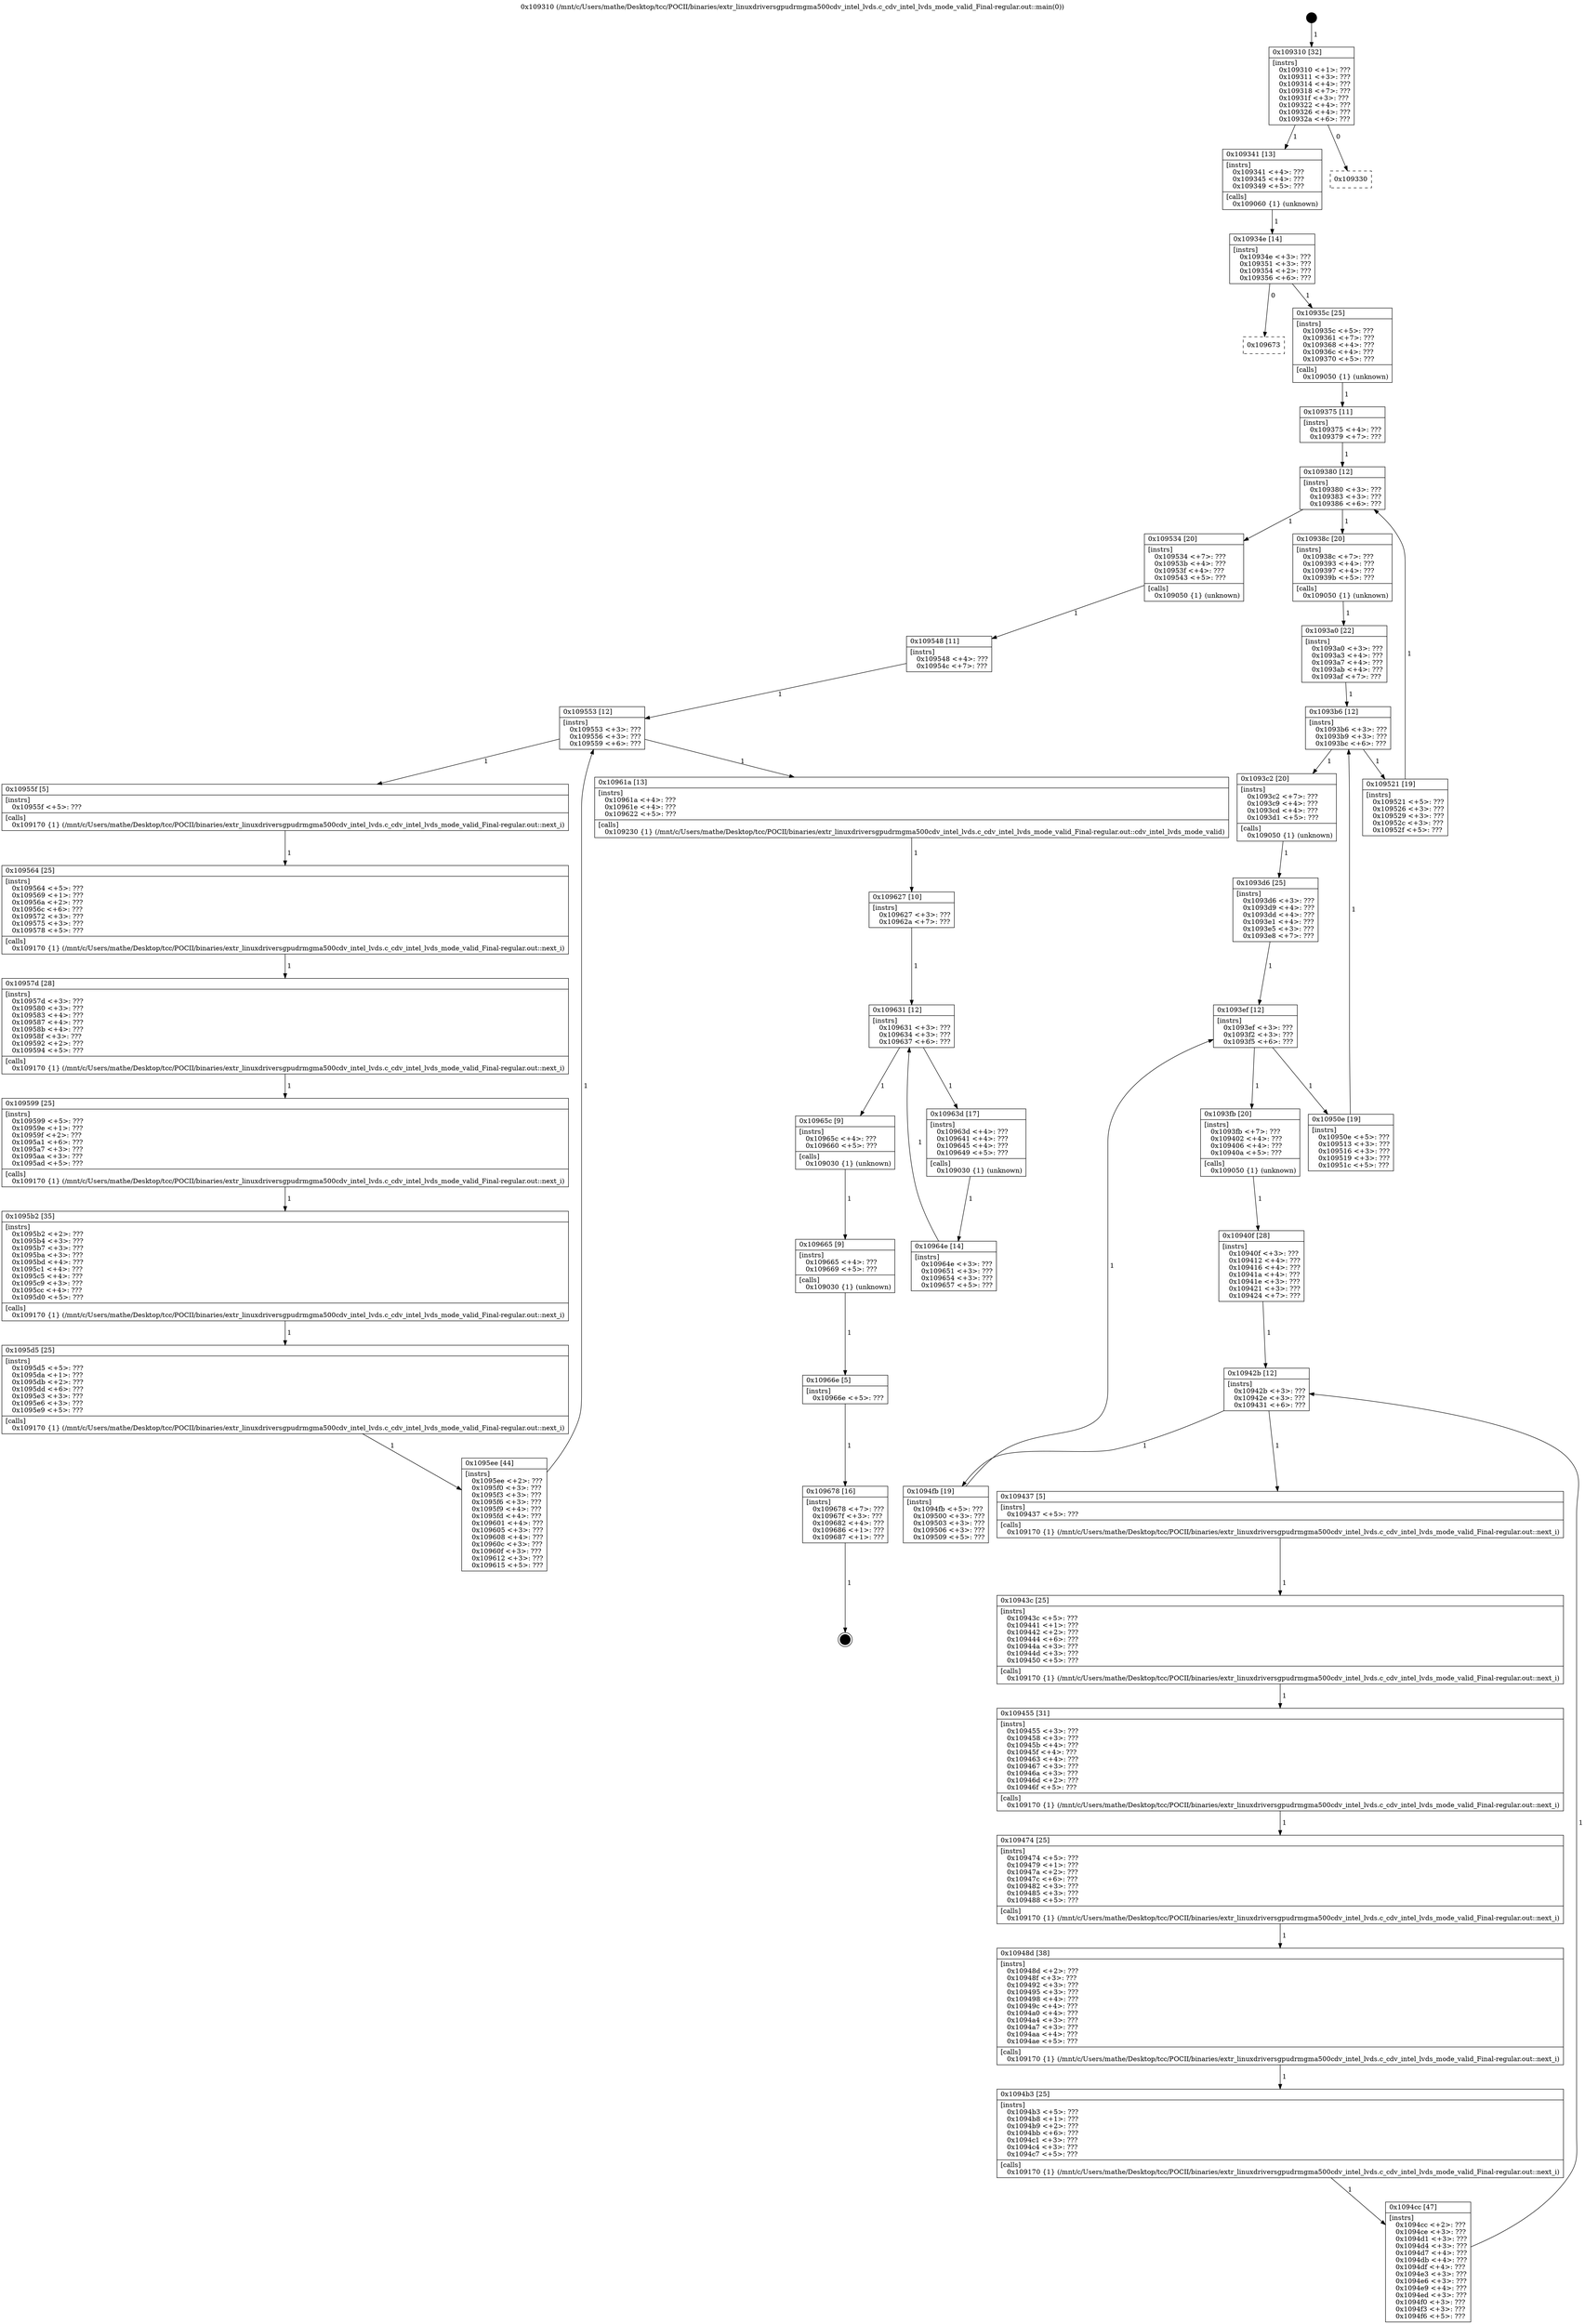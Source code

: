 digraph "0x109310" {
  label = "0x109310 (/mnt/c/Users/mathe/Desktop/tcc/POCII/binaries/extr_linuxdriversgpudrmgma500cdv_intel_lvds.c_cdv_intel_lvds_mode_valid_Final-regular.out::main(0))"
  labelloc = "t"
  node[shape=record]

  Entry [label="",width=0.3,height=0.3,shape=circle,fillcolor=black,style=filled]
  "0x109310" [label="{
     0x109310 [32]\l
     | [instrs]\l
     &nbsp;&nbsp;0x109310 \<+1\>: ???\l
     &nbsp;&nbsp;0x109311 \<+3\>: ???\l
     &nbsp;&nbsp;0x109314 \<+4\>: ???\l
     &nbsp;&nbsp;0x109318 \<+7\>: ???\l
     &nbsp;&nbsp;0x10931f \<+3\>: ???\l
     &nbsp;&nbsp;0x109322 \<+4\>: ???\l
     &nbsp;&nbsp;0x109326 \<+4\>: ???\l
     &nbsp;&nbsp;0x10932a \<+6\>: ???\l
  }"]
  "0x109341" [label="{
     0x109341 [13]\l
     | [instrs]\l
     &nbsp;&nbsp;0x109341 \<+4\>: ???\l
     &nbsp;&nbsp;0x109345 \<+4\>: ???\l
     &nbsp;&nbsp;0x109349 \<+5\>: ???\l
     | [calls]\l
     &nbsp;&nbsp;0x109060 \{1\} (unknown)\l
  }"]
  "0x109330" [label="{
     0x109330\l
  }", style=dashed]
  "0x10934e" [label="{
     0x10934e [14]\l
     | [instrs]\l
     &nbsp;&nbsp;0x10934e \<+3\>: ???\l
     &nbsp;&nbsp;0x109351 \<+3\>: ???\l
     &nbsp;&nbsp;0x109354 \<+2\>: ???\l
     &nbsp;&nbsp;0x109356 \<+6\>: ???\l
  }"]
  "0x109673" [label="{
     0x109673\l
  }", style=dashed]
  "0x10935c" [label="{
     0x10935c [25]\l
     | [instrs]\l
     &nbsp;&nbsp;0x10935c \<+5\>: ???\l
     &nbsp;&nbsp;0x109361 \<+7\>: ???\l
     &nbsp;&nbsp;0x109368 \<+4\>: ???\l
     &nbsp;&nbsp;0x10936c \<+4\>: ???\l
     &nbsp;&nbsp;0x109370 \<+5\>: ???\l
     | [calls]\l
     &nbsp;&nbsp;0x109050 \{1\} (unknown)\l
  }"]
  Exit [label="",width=0.3,height=0.3,shape=circle,fillcolor=black,style=filled,peripheries=2]
  "0x109380" [label="{
     0x109380 [12]\l
     | [instrs]\l
     &nbsp;&nbsp;0x109380 \<+3\>: ???\l
     &nbsp;&nbsp;0x109383 \<+3\>: ???\l
     &nbsp;&nbsp;0x109386 \<+6\>: ???\l
  }"]
  "0x109534" [label="{
     0x109534 [20]\l
     | [instrs]\l
     &nbsp;&nbsp;0x109534 \<+7\>: ???\l
     &nbsp;&nbsp;0x10953b \<+4\>: ???\l
     &nbsp;&nbsp;0x10953f \<+4\>: ???\l
     &nbsp;&nbsp;0x109543 \<+5\>: ???\l
     | [calls]\l
     &nbsp;&nbsp;0x109050 \{1\} (unknown)\l
  }"]
  "0x10938c" [label="{
     0x10938c [20]\l
     | [instrs]\l
     &nbsp;&nbsp;0x10938c \<+7\>: ???\l
     &nbsp;&nbsp;0x109393 \<+4\>: ???\l
     &nbsp;&nbsp;0x109397 \<+4\>: ???\l
     &nbsp;&nbsp;0x10939b \<+5\>: ???\l
     | [calls]\l
     &nbsp;&nbsp;0x109050 \{1\} (unknown)\l
  }"]
  "0x1093b6" [label="{
     0x1093b6 [12]\l
     | [instrs]\l
     &nbsp;&nbsp;0x1093b6 \<+3\>: ???\l
     &nbsp;&nbsp;0x1093b9 \<+3\>: ???\l
     &nbsp;&nbsp;0x1093bc \<+6\>: ???\l
  }"]
  "0x109521" [label="{
     0x109521 [19]\l
     | [instrs]\l
     &nbsp;&nbsp;0x109521 \<+5\>: ???\l
     &nbsp;&nbsp;0x109526 \<+3\>: ???\l
     &nbsp;&nbsp;0x109529 \<+3\>: ???\l
     &nbsp;&nbsp;0x10952c \<+3\>: ???\l
     &nbsp;&nbsp;0x10952f \<+5\>: ???\l
  }"]
  "0x1093c2" [label="{
     0x1093c2 [20]\l
     | [instrs]\l
     &nbsp;&nbsp;0x1093c2 \<+7\>: ???\l
     &nbsp;&nbsp;0x1093c9 \<+4\>: ???\l
     &nbsp;&nbsp;0x1093cd \<+4\>: ???\l
     &nbsp;&nbsp;0x1093d1 \<+5\>: ???\l
     | [calls]\l
     &nbsp;&nbsp;0x109050 \{1\} (unknown)\l
  }"]
  "0x1093ef" [label="{
     0x1093ef [12]\l
     | [instrs]\l
     &nbsp;&nbsp;0x1093ef \<+3\>: ???\l
     &nbsp;&nbsp;0x1093f2 \<+3\>: ???\l
     &nbsp;&nbsp;0x1093f5 \<+6\>: ???\l
  }"]
  "0x10950e" [label="{
     0x10950e [19]\l
     | [instrs]\l
     &nbsp;&nbsp;0x10950e \<+5\>: ???\l
     &nbsp;&nbsp;0x109513 \<+3\>: ???\l
     &nbsp;&nbsp;0x109516 \<+3\>: ???\l
     &nbsp;&nbsp;0x109519 \<+3\>: ???\l
     &nbsp;&nbsp;0x10951c \<+5\>: ???\l
  }"]
  "0x1093fb" [label="{
     0x1093fb [20]\l
     | [instrs]\l
     &nbsp;&nbsp;0x1093fb \<+7\>: ???\l
     &nbsp;&nbsp;0x109402 \<+4\>: ???\l
     &nbsp;&nbsp;0x109406 \<+4\>: ???\l
     &nbsp;&nbsp;0x10940a \<+5\>: ???\l
     | [calls]\l
     &nbsp;&nbsp;0x109050 \{1\} (unknown)\l
  }"]
  "0x10942b" [label="{
     0x10942b [12]\l
     | [instrs]\l
     &nbsp;&nbsp;0x10942b \<+3\>: ???\l
     &nbsp;&nbsp;0x10942e \<+3\>: ???\l
     &nbsp;&nbsp;0x109431 \<+6\>: ???\l
  }"]
  "0x1094fb" [label="{
     0x1094fb [19]\l
     | [instrs]\l
     &nbsp;&nbsp;0x1094fb \<+5\>: ???\l
     &nbsp;&nbsp;0x109500 \<+3\>: ???\l
     &nbsp;&nbsp;0x109503 \<+3\>: ???\l
     &nbsp;&nbsp;0x109506 \<+3\>: ???\l
     &nbsp;&nbsp;0x109509 \<+5\>: ???\l
  }"]
  "0x109437" [label="{
     0x109437 [5]\l
     | [instrs]\l
     &nbsp;&nbsp;0x109437 \<+5\>: ???\l
     | [calls]\l
     &nbsp;&nbsp;0x109170 \{1\} (/mnt/c/Users/mathe/Desktop/tcc/POCII/binaries/extr_linuxdriversgpudrmgma500cdv_intel_lvds.c_cdv_intel_lvds_mode_valid_Final-regular.out::next_i)\l
  }"]
  "0x10943c" [label="{
     0x10943c [25]\l
     | [instrs]\l
     &nbsp;&nbsp;0x10943c \<+5\>: ???\l
     &nbsp;&nbsp;0x109441 \<+1\>: ???\l
     &nbsp;&nbsp;0x109442 \<+2\>: ???\l
     &nbsp;&nbsp;0x109444 \<+6\>: ???\l
     &nbsp;&nbsp;0x10944a \<+3\>: ???\l
     &nbsp;&nbsp;0x10944d \<+3\>: ???\l
     &nbsp;&nbsp;0x109450 \<+5\>: ???\l
     | [calls]\l
     &nbsp;&nbsp;0x109170 \{1\} (/mnt/c/Users/mathe/Desktop/tcc/POCII/binaries/extr_linuxdriversgpudrmgma500cdv_intel_lvds.c_cdv_intel_lvds_mode_valid_Final-regular.out::next_i)\l
  }"]
  "0x109455" [label="{
     0x109455 [31]\l
     | [instrs]\l
     &nbsp;&nbsp;0x109455 \<+3\>: ???\l
     &nbsp;&nbsp;0x109458 \<+3\>: ???\l
     &nbsp;&nbsp;0x10945b \<+4\>: ???\l
     &nbsp;&nbsp;0x10945f \<+4\>: ???\l
     &nbsp;&nbsp;0x109463 \<+4\>: ???\l
     &nbsp;&nbsp;0x109467 \<+3\>: ???\l
     &nbsp;&nbsp;0x10946a \<+3\>: ???\l
     &nbsp;&nbsp;0x10946d \<+2\>: ???\l
     &nbsp;&nbsp;0x10946f \<+5\>: ???\l
     | [calls]\l
     &nbsp;&nbsp;0x109170 \{1\} (/mnt/c/Users/mathe/Desktop/tcc/POCII/binaries/extr_linuxdriversgpudrmgma500cdv_intel_lvds.c_cdv_intel_lvds_mode_valid_Final-regular.out::next_i)\l
  }"]
  "0x109474" [label="{
     0x109474 [25]\l
     | [instrs]\l
     &nbsp;&nbsp;0x109474 \<+5\>: ???\l
     &nbsp;&nbsp;0x109479 \<+1\>: ???\l
     &nbsp;&nbsp;0x10947a \<+2\>: ???\l
     &nbsp;&nbsp;0x10947c \<+6\>: ???\l
     &nbsp;&nbsp;0x109482 \<+3\>: ???\l
     &nbsp;&nbsp;0x109485 \<+3\>: ???\l
     &nbsp;&nbsp;0x109488 \<+5\>: ???\l
     | [calls]\l
     &nbsp;&nbsp;0x109170 \{1\} (/mnt/c/Users/mathe/Desktop/tcc/POCII/binaries/extr_linuxdriversgpudrmgma500cdv_intel_lvds.c_cdv_intel_lvds_mode_valid_Final-regular.out::next_i)\l
  }"]
  "0x10948d" [label="{
     0x10948d [38]\l
     | [instrs]\l
     &nbsp;&nbsp;0x10948d \<+2\>: ???\l
     &nbsp;&nbsp;0x10948f \<+3\>: ???\l
     &nbsp;&nbsp;0x109492 \<+3\>: ???\l
     &nbsp;&nbsp;0x109495 \<+3\>: ???\l
     &nbsp;&nbsp;0x109498 \<+4\>: ???\l
     &nbsp;&nbsp;0x10949c \<+4\>: ???\l
     &nbsp;&nbsp;0x1094a0 \<+4\>: ???\l
     &nbsp;&nbsp;0x1094a4 \<+3\>: ???\l
     &nbsp;&nbsp;0x1094a7 \<+3\>: ???\l
     &nbsp;&nbsp;0x1094aa \<+4\>: ???\l
     &nbsp;&nbsp;0x1094ae \<+5\>: ???\l
     | [calls]\l
     &nbsp;&nbsp;0x109170 \{1\} (/mnt/c/Users/mathe/Desktop/tcc/POCII/binaries/extr_linuxdriversgpudrmgma500cdv_intel_lvds.c_cdv_intel_lvds_mode_valid_Final-regular.out::next_i)\l
  }"]
  "0x1094b3" [label="{
     0x1094b3 [25]\l
     | [instrs]\l
     &nbsp;&nbsp;0x1094b3 \<+5\>: ???\l
     &nbsp;&nbsp;0x1094b8 \<+1\>: ???\l
     &nbsp;&nbsp;0x1094b9 \<+2\>: ???\l
     &nbsp;&nbsp;0x1094bb \<+6\>: ???\l
     &nbsp;&nbsp;0x1094c1 \<+3\>: ???\l
     &nbsp;&nbsp;0x1094c4 \<+3\>: ???\l
     &nbsp;&nbsp;0x1094c7 \<+5\>: ???\l
     | [calls]\l
     &nbsp;&nbsp;0x109170 \{1\} (/mnt/c/Users/mathe/Desktop/tcc/POCII/binaries/extr_linuxdriversgpudrmgma500cdv_intel_lvds.c_cdv_intel_lvds_mode_valid_Final-regular.out::next_i)\l
  }"]
  "0x1094cc" [label="{
     0x1094cc [47]\l
     | [instrs]\l
     &nbsp;&nbsp;0x1094cc \<+2\>: ???\l
     &nbsp;&nbsp;0x1094ce \<+3\>: ???\l
     &nbsp;&nbsp;0x1094d1 \<+3\>: ???\l
     &nbsp;&nbsp;0x1094d4 \<+3\>: ???\l
     &nbsp;&nbsp;0x1094d7 \<+4\>: ???\l
     &nbsp;&nbsp;0x1094db \<+4\>: ???\l
     &nbsp;&nbsp;0x1094df \<+4\>: ???\l
     &nbsp;&nbsp;0x1094e3 \<+3\>: ???\l
     &nbsp;&nbsp;0x1094e6 \<+3\>: ???\l
     &nbsp;&nbsp;0x1094e9 \<+4\>: ???\l
     &nbsp;&nbsp;0x1094ed \<+3\>: ???\l
     &nbsp;&nbsp;0x1094f0 \<+3\>: ???\l
     &nbsp;&nbsp;0x1094f3 \<+3\>: ???\l
     &nbsp;&nbsp;0x1094f6 \<+5\>: ???\l
  }"]
  "0x10940f" [label="{
     0x10940f [28]\l
     | [instrs]\l
     &nbsp;&nbsp;0x10940f \<+3\>: ???\l
     &nbsp;&nbsp;0x109412 \<+4\>: ???\l
     &nbsp;&nbsp;0x109416 \<+4\>: ???\l
     &nbsp;&nbsp;0x10941a \<+4\>: ???\l
     &nbsp;&nbsp;0x10941e \<+3\>: ???\l
     &nbsp;&nbsp;0x109421 \<+3\>: ???\l
     &nbsp;&nbsp;0x109424 \<+7\>: ???\l
  }"]
  "0x109678" [label="{
     0x109678 [16]\l
     | [instrs]\l
     &nbsp;&nbsp;0x109678 \<+7\>: ???\l
     &nbsp;&nbsp;0x10967f \<+3\>: ???\l
     &nbsp;&nbsp;0x109682 \<+4\>: ???\l
     &nbsp;&nbsp;0x109686 \<+1\>: ???\l
     &nbsp;&nbsp;0x109687 \<+1\>: ???\l
  }"]
  "0x1093d6" [label="{
     0x1093d6 [25]\l
     | [instrs]\l
     &nbsp;&nbsp;0x1093d6 \<+3\>: ???\l
     &nbsp;&nbsp;0x1093d9 \<+4\>: ???\l
     &nbsp;&nbsp;0x1093dd \<+4\>: ???\l
     &nbsp;&nbsp;0x1093e1 \<+4\>: ???\l
     &nbsp;&nbsp;0x1093e5 \<+3\>: ???\l
     &nbsp;&nbsp;0x1093e8 \<+7\>: ???\l
  }"]
  "0x10966e" [label="{
     0x10966e [5]\l
     | [instrs]\l
     &nbsp;&nbsp;0x10966e \<+5\>: ???\l
  }"]
  "0x1093a0" [label="{
     0x1093a0 [22]\l
     | [instrs]\l
     &nbsp;&nbsp;0x1093a0 \<+3\>: ???\l
     &nbsp;&nbsp;0x1093a3 \<+4\>: ???\l
     &nbsp;&nbsp;0x1093a7 \<+4\>: ???\l
     &nbsp;&nbsp;0x1093ab \<+4\>: ???\l
     &nbsp;&nbsp;0x1093af \<+7\>: ???\l
  }"]
  "0x109665" [label="{
     0x109665 [9]\l
     | [instrs]\l
     &nbsp;&nbsp;0x109665 \<+4\>: ???\l
     &nbsp;&nbsp;0x109669 \<+5\>: ???\l
     | [calls]\l
     &nbsp;&nbsp;0x109030 \{1\} (unknown)\l
  }"]
  "0x109375" [label="{
     0x109375 [11]\l
     | [instrs]\l
     &nbsp;&nbsp;0x109375 \<+4\>: ???\l
     &nbsp;&nbsp;0x109379 \<+7\>: ???\l
  }"]
  "0x109553" [label="{
     0x109553 [12]\l
     | [instrs]\l
     &nbsp;&nbsp;0x109553 \<+3\>: ???\l
     &nbsp;&nbsp;0x109556 \<+3\>: ???\l
     &nbsp;&nbsp;0x109559 \<+6\>: ???\l
  }"]
  "0x10961a" [label="{
     0x10961a [13]\l
     | [instrs]\l
     &nbsp;&nbsp;0x10961a \<+4\>: ???\l
     &nbsp;&nbsp;0x10961e \<+4\>: ???\l
     &nbsp;&nbsp;0x109622 \<+5\>: ???\l
     | [calls]\l
     &nbsp;&nbsp;0x109230 \{1\} (/mnt/c/Users/mathe/Desktop/tcc/POCII/binaries/extr_linuxdriversgpudrmgma500cdv_intel_lvds.c_cdv_intel_lvds_mode_valid_Final-regular.out::cdv_intel_lvds_mode_valid)\l
  }"]
  "0x10955f" [label="{
     0x10955f [5]\l
     | [instrs]\l
     &nbsp;&nbsp;0x10955f \<+5\>: ???\l
     | [calls]\l
     &nbsp;&nbsp;0x109170 \{1\} (/mnt/c/Users/mathe/Desktop/tcc/POCII/binaries/extr_linuxdriversgpudrmgma500cdv_intel_lvds.c_cdv_intel_lvds_mode_valid_Final-regular.out::next_i)\l
  }"]
  "0x109564" [label="{
     0x109564 [25]\l
     | [instrs]\l
     &nbsp;&nbsp;0x109564 \<+5\>: ???\l
     &nbsp;&nbsp;0x109569 \<+1\>: ???\l
     &nbsp;&nbsp;0x10956a \<+2\>: ???\l
     &nbsp;&nbsp;0x10956c \<+6\>: ???\l
     &nbsp;&nbsp;0x109572 \<+3\>: ???\l
     &nbsp;&nbsp;0x109575 \<+3\>: ???\l
     &nbsp;&nbsp;0x109578 \<+5\>: ???\l
     | [calls]\l
     &nbsp;&nbsp;0x109170 \{1\} (/mnt/c/Users/mathe/Desktop/tcc/POCII/binaries/extr_linuxdriversgpudrmgma500cdv_intel_lvds.c_cdv_intel_lvds_mode_valid_Final-regular.out::next_i)\l
  }"]
  "0x10957d" [label="{
     0x10957d [28]\l
     | [instrs]\l
     &nbsp;&nbsp;0x10957d \<+3\>: ???\l
     &nbsp;&nbsp;0x109580 \<+3\>: ???\l
     &nbsp;&nbsp;0x109583 \<+4\>: ???\l
     &nbsp;&nbsp;0x109587 \<+4\>: ???\l
     &nbsp;&nbsp;0x10958b \<+4\>: ???\l
     &nbsp;&nbsp;0x10958f \<+3\>: ???\l
     &nbsp;&nbsp;0x109592 \<+2\>: ???\l
     &nbsp;&nbsp;0x109594 \<+5\>: ???\l
     | [calls]\l
     &nbsp;&nbsp;0x109170 \{1\} (/mnt/c/Users/mathe/Desktop/tcc/POCII/binaries/extr_linuxdriversgpudrmgma500cdv_intel_lvds.c_cdv_intel_lvds_mode_valid_Final-regular.out::next_i)\l
  }"]
  "0x109599" [label="{
     0x109599 [25]\l
     | [instrs]\l
     &nbsp;&nbsp;0x109599 \<+5\>: ???\l
     &nbsp;&nbsp;0x10959e \<+1\>: ???\l
     &nbsp;&nbsp;0x10959f \<+2\>: ???\l
     &nbsp;&nbsp;0x1095a1 \<+6\>: ???\l
     &nbsp;&nbsp;0x1095a7 \<+3\>: ???\l
     &nbsp;&nbsp;0x1095aa \<+3\>: ???\l
     &nbsp;&nbsp;0x1095ad \<+5\>: ???\l
     | [calls]\l
     &nbsp;&nbsp;0x109170 \{1\} (/mnt/c/Users/mathe/Desktop/tcc/POCII/binaries/extr_linuxdriversgpudrmgma500cdv_intel_lvds.c_cdv_intel_lvds_mode_valid_Final-regular.out::next_i)\l
  }"]
  "0x1095b2" [label="{
     0x1095b2 [35]\l
     | [instrs]\l
     &nbsp;&nbsp;0x1095b2 \<+2\>: ???\l
     &nbsp;&nbsp;0x1095b4 \<+3\>: ???\l
     &nbsp;&nbsp;0x1095b7 \<+3\>: ???\l
     &nbsp;&nbsp;0x1095ba \<+3\>: ???\l
     &nbsp;&nbsp;0x1095bd \<+4\>: ???\l
     &nbsp;&nbsp;0x1095c1 \<+4\>: ???\l
     &nbsp;&nbsp;0x1095c5 \<+4\>: ???\l
     &nbsp;&nbsp;0x1095c9 \<+3\>: ???\l
     &nbsp;&nbsp;0x1095cc \<+4\>: ???\l
     &nbsp;&nbsp;0x1095d0 \<+5\>: ???\l
     | [calls]\l
     &nbsp;&nbsp;0x109170 \{1\} (/mnt/c/Users/mathe/Desktop/tcc/POCII/binaries/extr_linuxdriversgpudrmgma500cdv_intel_lvds.c_cdv_intel_lvds_mode_valid_Final-regular.out::next_i)\l
  }"]
  "0x1095d5" [label="{
     0x1095d5 [25]\l
     | [instrs]\l
     &nbsp;&nbsp;0x1095d5 \<+5\>: ???\l
     &nbsp;&nbsp;0x1095da \<+1\>: ???\l
     &nbsp;&nbsp;0x1095db \<+2\>: ???\l
     &nbsp;&nbsp;0x1095dd \<+6\>: ???\l
     &nbsp;&nbsp;0x1095e3 \<+3\>: ???\l
     &nbsp;&nbsp;0x1095e6 \<+3\>: ???\l
     &nbsp;&nbsp;0x1095e9 \<+5\>: ???\l
     | [calls]\l
     &nbsp;&nbsp;0x109170 \{1\} (/mnt/c/Users/mathe/Desktop/tcc/POCII/binaries/extr_linuxdriversgpudrmgma500cdv_intel_lvds.c_cdv_intel_lvds_mode_valid_Final-regular.out::next_i)\l
  }"]
  "0x1095ee" [label="{
     0x1095ee [44]\l
     | [instrs]\l
     &nbsp;&nbsp;0x1095ee \<+2\>: ???\l
     &nbsp;&nbsp;0x1095f0 \<+3\>: ???\l
     &nbsp;&nbsp;0x1095f3 \<+3\>: ???\l
     &nbsp;&nbsp;0x1095f6 \<+3\>: ???\l
     &nbsp;&nbsp;0x1095f9 \<+4\>: ???\l
     &nbsp;&nbsp;0x1095fd \<+4\>: ???\l
     &nbsp;&nbsp;0x109601 \<+4\>: ???\l
     &nbsp;&nbsp;0x109605 \<+3\>: ???\l
     &nbsp;&nbsp;0x109608 \<+4\>: ???\l
     &nbsp;&nbsp;0x10960c \<+3\>: ???\l
     &nbsp;&nbsp;0x10960f \<+3\>: ???\l
     &nbsp;&nbsp;0x109612 \<+3\>: ???\l
     &nbsp;&nbsp;0x109615 \<+5\>: ???\l
  }"]
  "0x109548" [label="{
     0x109548 [11]\l
     | [instrs]\l
     &nbsp;&nbsp;0x109548 \<+4\>: ???\l
     &nbsp;&nbsp;0x10954c \<+7\>: ???\l
  }"]
  "0x109631" [label="{
     0x109631 [12]\l
     | [instrs]\l
     &nbsp;&nbsp;0x109631 \<+3\>: ???\l
     &nbsp;&nbsp;0x109634 \<+3\>: ???\l
     &nbsp;&nbsp;0x109637 \<+6\>: ???\l
  }"]
  "0x10965c" [label="{
     0x10965c [9]\l
     | [instrs]\l
     &nbsp;&nbsp;0x10965c \<+4\>: ???\l
     &nbsp;&nbsp;0x109660 \<+5\>: ???\l
     | [calls]\l
     &nbsp;&nbsp;0x109030 \{1\} (unknown)\l
  }"]
  "0x10963d" [label="{
     0x10963d [17]\l
     | [instrs]\l
     &nbsp;&nbsp;0x10963d \<+4\>: ???\l
     &nbsp;&nbsp;0x109641 \<+4\>: ???\l
     &nbsp;&nbsp;0x109645 \<+4\>: ???\l
     &nbsp;&nbsp;0x109649 \<+5\>: ???\l
     | [calls]\l
     &nbsp;&nbsp;0x109030 \{1\} (unknown)\l
  }"]
  "0x10964e" [label="{
     0x10964e [14]\l
     | [instrs]\l
     &nbsp;&nbsp;0x10964e \<+3\>: ???\l
     &nbsp;&nbsp;0x109651 \<+3\>: ???\l
     &nbsp;&nbsp;0x109654 \<+3\>: ???\l
     &nbsp;&nbsp;0x109657 \<+5\>: ???\l
  }"]
  "0x109627" [label="{
     0x109627 [10]\l
     | [instrs]\l
     &nbsp;&nbsp;0x109627 \<+3\>: ???\l
     &nbsp;&nbsp;0x10962a \<+7\>: ???\l
  }"]
  Entry -> "0x109310" [label=" 1"]
  "0x109310" -> "0x109341" [label=" 1"]
  "0x109310" -> "0x109330" [label=" 0"]
  "0x109341" -> "0x10934e" [label=" 1"]
  "0x10934e" -> "0x109673" [label=" 0"]
  "0x10934e" -> "0x10935c" [label=" 1"]
  "0x109678" -> Exit [label=" 1"]
  "0x10935c" -> "0x109375" [label=" 1"]
  "0x109380" -> "0x109534" [label=" 1"]
  "0x109380" -> "0x10938c" [label=" 1"]
  "0x10938c" -> "0x1093a0" [label=" 1"]
  "0x1093b6" -> "0x109521" [label=" 1"]
  "0x1093b6" -> "0x1093c2" [label=" 1"]
  "0x1093c2" -> "0x1093d6" [label=" 1"]
  "0x1093ef" -> "0x10950e" [label=" 1"]
  "0x1093ef" -> "0x1093fb" [label=" 1"]
  "0x1093fb" -> "0x10940f" [label=" 1"]
  "0x10942b" -> "0x1094fb" [label=" 1"]
  "0x10942b" -> "0x109437" [label=" 1"]
  "0x109437" -> "0x10943c" [label=" 1"]
  "0x10943c" -> "0x109455" [label=" 1"]
  "0x109455" -> "0x109474" [label=" 1"]
  "0x109474" -> "0x10948d" [label=" 1"]
  "0x10948d" -> "0x1094b3" [label=" 1"]
  "0x1094b3" -> "0x1094cc" [label=" 1"]
  "0x10940f" -> "0x10942b" [label=" 1"]
  "0x1094cc" -> "0x10942b" [label=" 1"]
  "0x10966e" -> "0x109678" [label=" 1"]
  "0x1093d6" -> "0x1093ef" [label=" 1"]
  "0x1094fb" -> "0x1093ef" [label=" 1"]
  "0x109665" -> "0x10966e" [label=" 1"]
  "0x1093a0" -> "0x1093b6" [label=" 1"]
  "0x10950e" -> "0x1093b6" [label=" 1"]
  "0x10965c" -> "0x109665" [label=" 1"]
  "0x109375" -> "0x109380" [label=" 1"]
  "0x109521" -> "0x109380" [label=" 1"]
  "0x109534" -> "0x109548" [label=" 1"]
  "0x109553" -> "0x10961a" [label=" 1"]
  "0x109553" -> "0x10955f" [label=" 1"]
  "0x10955f" -> "0x109564" [label=" 1"]
  "0x109564" -> "0x10957d" [label=" 1"]
  "0x10957d" -> "0x109599" [label=" 1"]
  "0x109599" -> "0x1095b2" [label=" 1"]
  "0x1095b2" -> "0x1095d5" [label=" 1"]
  "0x1095d5" -> "0x1095ee" [label=" 1"]
  "0x109548" -> "0x109553" [label=" 1"]
  "0x1095ee" -> "0x109553" [label=" 1"]
  "0x10961a" -> "0x109627" [label=" 1"]
  "0x109631" -> "0x10965c" [label=" 1"]
  "0x109631" -> "0x10963d" [label=" 1"]
  "0x10963d" -> "0x10964e" [label=" 1"]
  "0x109627" -> "0x109631" [label=" 1"]
  "0x10964e" -> "0x109631" [label=" 1"]
}
